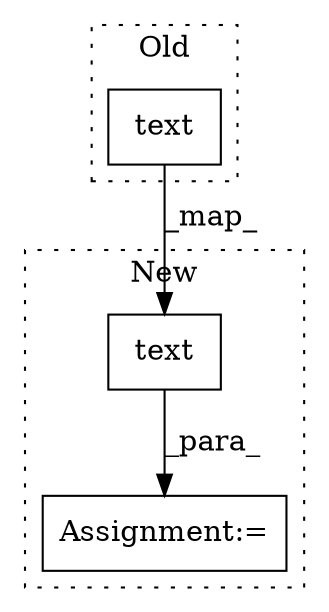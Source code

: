 digraph G {
subgraph cluster0 {
1 [label="text" a="32" s="2737" l="6" shape="box"];
label = "Old";
style="dotted";
}
subgraph cluster1 {
2 [label="text" a="32" s="2656" l="6" shape="box"];
3 [label="Assignment:=" a="7" s="2645" l="1" shape="box"];
label = "New";
style="dotted";
}
1 -> 2 [label="_map_"];
2 -> 3 [label="_para_"];
}